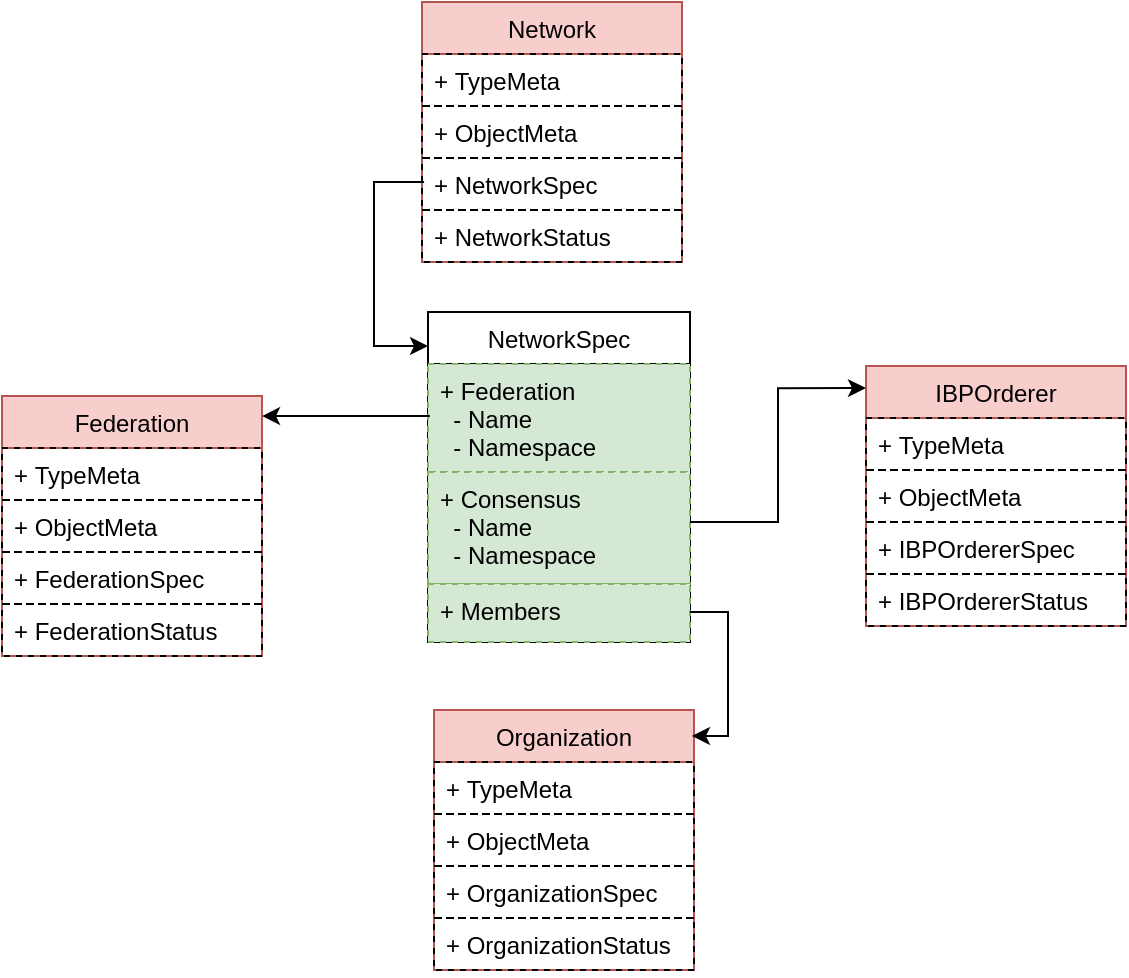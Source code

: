 <mxfile version="20.3.0" type="device"><diagram id="K7MMtwXwDl5NfztKmLhr" name="Page-1"><mxGraphModel dx="3026" dy="1193" grid="0" gridSize="10" guides="1" tooltips="1" connect="0" arrows="0" fold="1" page="0" pageScale="1" pageWidth="827" pageHeight="1169" background="none" math="0" shadow="0"><root><mxCell id="0"/><mxCell id="1" parent="0"/><mxCell id="13" value="NetworkSpec" style="swimlane;fontStyle=0;childLayout=stackLayout;horizontal=1;startSize=26;fillColor=none;horizontalStack=0;resizeParent=1;resizeParentMax=0;resizeLast=0;collapsible=1;marginBottom=0;rounded=0;shadow=0;comic=0;swimlaneLine=1;glass=0;swimlaneFillColor=none;" parent="1" vertex="1"><mxGeometry x="-1172" y="152" width="131" height="165" as="geometry"><mxRectangle x="110" y="120" width="90" height="26" as="alternateBounds"/></mxGeometry></mxCell><mxCell id="KDWJucEkSN8olWHDvFnU-159" value="+ Federation&#10;  - Name&#10;  - Namespace" style="text;strokeColor=#82b366;fillColor=#d5e8d4;align=left;verticalAlign=top;spacingLeft=4;spacingRight=4;overflow=hidden;rotatable=0;points=[[0,0.5],[1,0.5]];portConstraint=eastwest;rounded=0;dashed=1;glass=0;" parent="13" vertex="1"><mxGeometry y="26" width="131" height="54" as="geometry"/></mxCell><mxCell id="25" value="+ Consensus&#10;  - Name&#10;  - Namespace" style="text;strokeColor=#82b366;fillColor=#d5e8d4;align=left;verticalAlign=top;spacingLeft=4;spacingRight=4;overflow=hidden;rotatable=0;points=[[0,0.5],[1,0.5]];portConstraint=eastwest;rounded=0;dashed=1;glass=0;" parent="13" vertex="1"><mxGeometry y="80" width="131" height="56" as="geometry"/></mxCell><mxCell id="ZcCZZ2Aptx4vVufQGyjj-63" value="+ Members" style="text;strokeColor=#82b366;fillColor=#d5e8d4;align=left;verticalAlign=top;spacingLeft=4;spacingRight=4;overflow=hidden;rotatable=0;points=[[0,0.5],[1,0.5]];portConstraint=eastwest;rounded=0;dashed=1;glass=0;" vertex="1" parent="13"><mxGeometry y="136" width="131" height="29" as="geometry"/></mxCell><mxCell id="58" value="Network" style="swimlane;fontStyle=0;childLayout=stackLayout;horizontal=1;startSize=26;fillColor=#f8cecc;horizontalStack=0;resizeParent=1;resizeParentMax=0;resizeLast=0;collapsible=1;marginBottom=0;rounded=0;shadow=0;comic=0;swimlaneLine=1;glass=0;swimlaneFillColor=none;strokeColor=#b85450;" parent="1" vertex="1"><mxGeometry x="-1175" y="-3" width="130" height="130" as="geometry"><mxRectangle x="110" y="120" width="90" height="26" as="alternateBounds"/></mxGeometry></mxCell><mxCell id="59" value="+ TypeMeta" style="text;strokeColor=#000000;fillColor=none;align=left;verticalAlign=top;spacingLeft=4;spacingRight=4;overflow=hidden;rotatable=0;points=[[0,0.5],[1,0.5]];portConstraint=eastwest;dashed=1;rounded=0;glass=0;" parent="58" vertex="1"><mxGeometry y="26" width="130" height="26" as="geometry"/></mxCell><mxCell id="60" value="+ ObjectMeta" style="text;strokeColor=#000000;fillColor=none;align=left;verticalAlign=top;spacingLeft=4;spacingRight=4;overflow=hidden;rotatable=0;points=[[0,0.5],[1,0.5]];portConstraint=eastwest;dashed=1;rounded=0;glass=0;" parent="58" vertex="1"><mxGeometry y="52" width="130" height="26" as="geometry"/></mxCell><mxCell id="61" value="+ NetworkSpec" style="text;strokeColor=#000000;fillColor=none;align=left;verticalAlign=top;spacingLeft=4;spacingRight=4;overflow=hidden;rotatable=0;points=[[0,0.5],[1,0.5]];portConstraint=eastwest;rounded=0;dashed=1;glass=0;" parent="58" vertex="1"><mxGeometry y="78" width="130" height="26" as="geometry"/></mxCell><mxCell id="62" value="+ NetworkStatus" style="text;strokeColor=#000000;fillColor=none;align=left;verticalAlign=top;spacingLeft=4;spacingRight=4;overflow=hidden;rotatable=0;points=[[0,0.5],[1,0.5]];portConstraint=eastwest;rounded=0;dashed=1;glass=0;" parent="58" vertex="1"><mxGeometry y="104" width="130" height="26" as="geometry"/></mxCell><mxCell id="KDWJucEkSN8olWHDvFnU-101" value="IBPOrderer" style="swimlane;fontStyle=0;childLayout=stackLayout;horizontal=1;startSize=26;fillColor=#f8cecc;horizontalStack=0;resizeParent=1;resizeParentMax=0;resizeLast=0;collapsible=1;marginBottom=0;rounded=0;shadow=0;comic=0;swimlaneLine=1;glass=0;swimlaneFillColor=none;strokeColor=#b85450;" parent="1" vertex="1"><mxGeometry x="-953" y="179" width="130" height="130" as="geometry"><mxRectangle x="110" y="120" width="90" height="26" as="alternateBounds"/></mxGeometry></mxCell><mxCell id="KDWJucEkSN8olWHDvFnU-102" value="+ TypeMeta" style="text;strokeColor=#000000;fillColor=none;align=left;verticalAlign=top;spacingLeft=4;spacingRight=4;overflow=hidden;rotatable=0;points=[[0,0.5],[1,0.5]];portConstraint=eastwest;dashed=1;rounded=0;glass=0;" parent="KDWJucEkSN8olWHDvFnU-101" vertex="1"><mxGeometry y="26" width="130" height="26" as="geometry"/></mxCell><mxCell id="KDWJucEkSN8olWHDvFnU-103" value="+ ObjectMeta" style="text;strokeColor=#000000;fillColor=none;align=left;verticalAlign=top;spacingLeft=4;spacingRight=4;overflow=hidden;rotatable=0;points=[[0,0.5],[1,0.5]];portConstraint=eastwest;dashed=1;rounded=0;glass=0;" parent="KDWJucEkSN8olWHDvFnU-101" vertex="1"><mxGeometry y="52" width="130" height="26" as="geometry"/></mxCell><mxCell id="KDWJucEkSN8olWHDvFnU-104" value="+ IBPOrdererSpec" style="text;strokeColor=#000000;fillColor=none;align=left;verticalAlign=top;spacingLeft=4;spacingRight=4;overflow=hidden;rotatable=0;points=[[0,0.5],[1,0.5]];portConstraint=eastwest;rounded=0;dashed=1;glass=0;" parent="KDWJucEkSN8olWHDvFnU-101" vertex="1"><mxGeometry y="78" width="130" height="26" as="geometry"/></mxCell><mxCell id="KDWJucEkSN8olWHDvFnU-105" value="+ IBPOrdererStatus" style="text;strokeColor=#000000;fillColor=none;align=left;verticalAlign=top;spacingLeft=4;spacingRight=4;overflow=hidden;rotatable=0;points=[[0,0.5],[1,0.5]];portConstraint=eastwest;rounded=0;dashed=1;glass=0;" parent="KDWJucEkSN8olWHDvFnU-101" vertex="1"><mxGeometry y="104" width="130" height="26" as="geometry"/></mxCell><mxCell id="S5cNiAoE1qjSmCQ1X9FX-85" value="Federation" style="swimlane;fontStyle=0;childLayout=stackLayout;horizontal=1;startSize=26;fillColor=#f8cecc;horizontalStack=0;resizeParent=1;resizeParentMax=0;resizeLast=0;collapsible=1;marginBottom=0;rounded=0;shadow=0;comic=0;swimlaneLine=1;glass=0;swimlaneFillColor=none;strokeColor=#b85450;" parent="1" vertex="1"><mxGeometry x="-1385" y="194" width="130" height="130" as="geometry"><mxRectangle x="110" y="120" width="90" height="26" as="alternateBounds"/></mxGeometry></mxCell><mxCell id="S5cNiAoE1qjSmCQ1X9FX-86" value="+ TypeMeta" style="text;strokeColor=#000000;fillColor=none;align=left;verticalAlign=top;spacingLeft=4;spacingRight=4;overflow=hidden;rotatable=0;points=[[0,0.5],[1,0.5]];portConstraint=eastwest;dashed=1;rounded=0;glass=0;" parent="S5cNiAoE1qjSmCQ1X9FX-85" vertex="1"><mxGeometry y="26" width="130" height="26" as="geometry"/></mxCell><mxCell id="S5cNiAoE1qjSmCQ1X9FX-87" value="+ ObjectMeta" style="text;strokeColor=#000000;fillColor=none;align=left;verticalAlign=top;spacingLeft=4;spacingRight=4;overflow=hidden;rotatable=0;points=[[0,0.5],[1,0.5]];portConstraint=eastwest;dashed=1;rounded=0;glass=0;" parent="S5cNiAoE1qjSmCQ1X9FX-85" vertex="1"><mxGeometry y="52" width="130" height="26" as="geometry"/></mxCell><mxCell id="S5cNiAoE1qjSmCQ1X9FX-88" value="+ FederationSpec" style="text;strokeColor=#000000;fillColor=none;align=left;verticalAlign=top;spacingLeft=4;spacingRight=4;overflow=hidden;rotatable=0;points=[[0,0.5],[1,0.5]];portConstraint=eastwest;rounded=0;dashed=1;glass=0;" parent="S5cNiAoE1qjSmCQ1X9FX-85" vertex="1"><mxGeometry y="78" width="130" height="26" as="geometry"/></mxCell><mxCell id="S5cNiAoE1qjSmCQ1X9FX-89" value="+ FederationStatus" style="text;strokeColor=#000000;fillColor=none;align=left;verticalAlign=top;spacingLeft=4;spacingRight=4;overflow=hidden;rotatable=0;points=[[0,0.5],[1,0.5]];portConstraint=eastwest;rounded=0;dashed=1;glass=0;" parent="S5cNiAoE1qjSmCQ1X9FX-85" vertex="1"><mxGeometry y="104" width="130" height="26" as="geometry"/></mxCell><mxCell id="S5cNiAoE1qjSmCQ1X9FX-90" value="" style="endArrow=classic;html=1;rounded=0;exitX=0.007;exitY=0.481;exitDx=0;exitDy=0;exitPerimeter=0;entryX=1;entryY=0.077;entryDx=0;entryDy=0;entryPerimeter=0;edgeStyle=orthogonalEdgeStyle;" parent="1" source="KDWJucEkSN8olWHDvFnU-159" target="S5cNiAoE1qjSmCQ1X9FX-85" edge="1"><mxGeometry width="50" height="50" relative="1" as="geometry"><mxPoint x="-1143" y="396" as="sourcePoint"/><mxPoint x="-1093" y="346" as="targetPoint"/></mxGeometry></mxCell><mxCell id="S5cNiAoE1qjSmCQ1X9FX-91" value="" style="endArrow=classic;html=1;rounded=0;exitX=1;exitY=0.446;exitDx=0;exitDy=0;exitPerimeter=0;entryX=0;entryY=0.085;entryDx=0;entryDy=0;entryPerimeter=0;edgeStyle=orthogonalEdgeStyle;" parent="1" source="25" target="KDWJucEkSN8olWHDvFnU-101" edge="1"><mxGeometry width="50" height="50" relative="1" as="geometry"><mxPoint x="-1003" y="369" as="sourcePoint"/><mxPoint x="-953" y="319" as="targetPoint"/></mxGeometry></mxCell><mxCell id="ZcCZZ2Aptx4vVufQGyjj-64" value="Organization" style="swimlane;fontStyle=0;childLayout=stackLayout;horizontal=1;startSize=26;fillColor=#f8cecc;horizontalStack=0;resizeParent=1;resizeParentMax=0;resizeLast=0;collapsible=1;marginBottom=0;rounded=0;shadow=0;comic=0;swimlaneLine=1;glass=0;swimlaneFillColor=none;strokeColor=#b85450;" vertex="1" parent="1"><mxGeometry x="-1169" y="351" width="130" height="130" as="geometry"><mxRectangle x="110" y="120" width="90" height="26" as="alternateBounds"/></mxGeometry></mxCell><mxCell id="ZcCZZ2Aptx4vVufQGyjj-65" value="+ TypeMeta" style="text;strokeColor=#000000;fillColor=none;align=left;verticalAlign=top;spacingLeft=4;spacingRight=4;overflow=hidden;rotatable=0;points=[[0,0.5],[1,0.5]];portConstraint=eastwest;dashed=1;rounded=0;glass=0;" vertex="1" parent="ZcCZZ2Aptx4vVufQGyjj-64"><mxGeometry y="26" width="130" height="26" as="geometry"/></mxCell><mxCell id="ZcCZZ2Aptx4vVufQGyjj-66" value="+ ObjectMeta" style="text;strokeColor=#000000;fillColor=none;align=left;verticalAlign=top;spacingLeft=4;spacingRight=4;overflow=hidden;rotatable=0;points=[[0,0.5],[1,0.5]];portConstraint=eastwest;dashed=1;rounded=0;glass=0;" vertex="1" parent="ZcCZZ2Aptx4vVufQGyjj-64"><mxGeometry y="52" width="130" height="26" as="geometry"/></mxCell><mxCell id="ZcCZZ2Aptx4vVufQGyjj-67" value="+ OrganizationSpec" style="text;strokeColor=#000000;fillColor=none;align=left;verticalAlign=top;spacingLeft=4;spacingRight=4;overflow=hidden;rotatable=0;points=[[0,0.5],[1,0.5]];portConstraint=eastwest;rounded=0;dashed=1;glass=0;" vertex="1" parent="ZcCZZ2Aptx4vVufQGyjj-64"><mxGeometry y="78" width="130" height="26" as="geometry"/></mxCell><mxCell id="ZcCZZ2Aptx4vVufQGyjj-68" value="+ OrganizationStatus" style="text;strokeColor=#000000;fillColor=none;align=left;verticalAlign=top;spacingLeft=4;spacingRight=4;overflow=hidden;rotatable=0;points=[[0,0.5],[1,0.5]];portConstraint=eastwest;rounded=0;dashed=1;glass=0;" vertex="1" parent="ZcCZZ2Aptx4vVufQGyjj-64"><mxGeometry y="104" width="130" height="26" as="geometry"/></mxCell><mxCell id="ZcCZZ2Aptx4vVufQGyjj-69" value="" style="endArrow=classic;html=1;rounded=0;exitX=0.008;exitY=0.462;exitDx=0;exitDy=0;exitPerimeter=0;entryX=0;entryY=0.103;entryDx=0;entryDy=0;entryPerimeter=0;edgeStyle=orthogonalEdgeStyle;" edge="1" parent="1" source="61" target="13"><mxGeometry width="50" height="50" relative="1" as="geometry"><mxPoint x="-1371" y="63" as="sourcePoint"/><mxPoint x="-1321" y="13" as="targetPoint"/><Array as="points"><mxPoint x="-1199" y="87"/><mxPoint x="-1199" y="169"/></Array></mxGeometry></mxCell><mxCell id="ZcCZZ2Aptx4vVufQGyjj-70" value="" style="endArrow=classic;html=1;rounded=0;exitX=1;exitY=0.483;exitDx=0;exitDy=0;exitPerimeter=0;entryX=0.992;entryY=0.1;entryDx=0;entryDy=0;entryPerimeter=0;edgeStyle=orthogonalEdgeStyle;" edge="1" parent="1" source="ZcCZZ2Aptx4vVufQGyjj-63" target="ZcCZZ2Aptx4vVufQGyjj-64"><mxGeometry width="50" height="50" relative="1" as="geometry"><mxPoint x="-930" y="403" as="sourcePoint"/><mxPoint x="-880" y="353" as="targetPoint"/><Array as="points"><mxPoint x="-1022" y="302"/><mxPoint x="-1022" y="364"/></Array></mxGeometry></mxCell></root></mxGraphModel></diagram></mxfile>